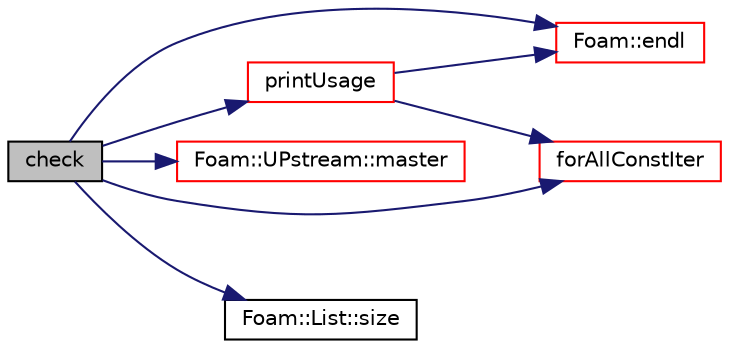 digraph "check"
{
  bgcolor="transparent";
  edge [fontname="Helvetica",fontsize="10",labelfontname="Helvetica",labelfontsize="10"];
  node [fontname="Helvetica",fontsize="10",shape=record];
  rankdir="LR";
  Node2903 [label="check",height=0.2,width=0.4,color="black", fillcolor="grey75", style="filled", fontcolor="black"];
  Node2903 -> Node2904 [color="midnightblue",fontsize="10",style="solid",fontname="Helvetica"];
  Node2904 [label="Foam::endl",height=0.2,width=0.4,color="red",URL="$a21851.html#a2db8fe02a0d3909e9351bb4275b23ce4",tooltip="Add newline and flush stream. "];
  Node2903 -> Node2906 [color="midnightblue",fontsize="10",style="solid",fontname="Helvetica"];
  Node2906 [label="forAllConstIter",height=0.2,width=0.4,color="red",URL="$a39311.html#ae21e2836509b0fa7f7cedf6493b11b09"];
  Node2903 -> Node3011 [color="midnightblue",fontsize="10",style="solid",fontname="Helvetica"];
  Node3011 [label="Foam::UPstream::master",height=0.2,width=0.4,color="red",URL="$a27377.html#a36af549940a0aae3733774649594489f",tooltip="Am I the master process. "];
  Node2903 -> Node3201 [color="midnightblue",fontsize="10",style="solid",fontname="Helvetica"];
  Node3201 [label="printUsage",height=0.2,width=0.4,color="red",URL="$a27769.html#ae611c00639ead5776f4e982bbfd65ba5",tooltip="Print usage. "];
  Node3201 -> Node2904 [color="midnightblue",fontsize="10",style="solid",fontname="Helvetica"];
  Node3201 -> Node2906 [color="midnightblue",fontsize="10",style="solid",fontname="Helvetica"];
  Node2903 -> Node2993 [color="midnightblue",fontsize="10",style="solid",fontname="Helvetica"];
  Node2993 [label="Foam::List::size",height=0.2,width=0.4,color="black",URL="$a26833.html#a8a5f6fa29bd4b500caf186f60245b384",tooltip="Override size to be inconsistent with allocated storage. "];
}
